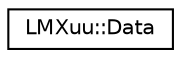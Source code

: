 digraph "Graphical Class Hierarchy"
{
  edge [fontname="Helvetica",fontsize="10",labelfontname="Helvetica",labelfontsize="10"];
  node [fontname="Helvetica",fontsize="10",shape=record];
  rankdir="LR";
  Node0 [label="LMXuu::Data",height=0.2,width=0.4,color="black", fillcolor="white", style="filled",URL="$structLMXuu_1_1Data.html"];
}
